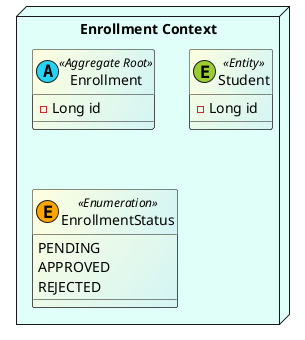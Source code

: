 @startuml Demy Domain Diagram

skinparam class {
    BackgroundColor LightYellow/D3F5F5
    ArrowColor SeaGreen
}

package "Enrollment Context" <<Node>> #E0FFF9 {
    class Enrollment <<(A, #27D3F5) Aggregate Root>> {
        - Long id
    }
    class Student <<(E, #9ACD32) Entity>> {
        - Long id
    }
    enum EnrollmentStatus <<(E, #FFA500) Enumeration>> {
        PENDING
        APPROVED
        REJECTED
    }
}

@enduml